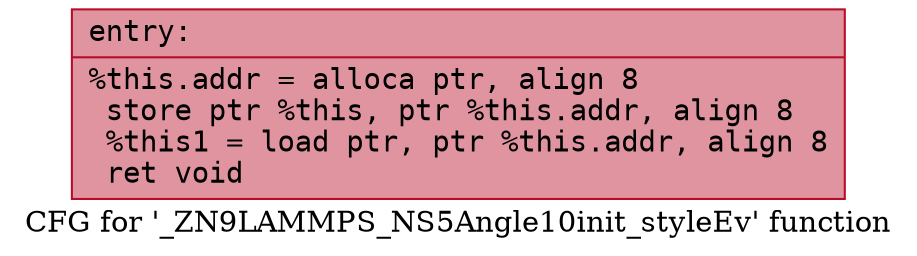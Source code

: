 digraph "CFG for '_ZN9LAMMPS_NS5Angle10init_styleEv' function" {
	label="CFG for '_ZN9LAMMPS_NS5Angle10init_styleEv' function";

	Node0x55d6952c8e40 [shape=record,color="#b70d28ff", style=filled, fillcolor="#b70d2870" fontname="Courier",label="{entry:\l|  %this.addr = alloca ptr, align 8\l  store ptr %this, ptr %this.addr, align 8\l  %this1 = load ptr, ptr %this.addr, align 8\l  ret void\l}"];
}

